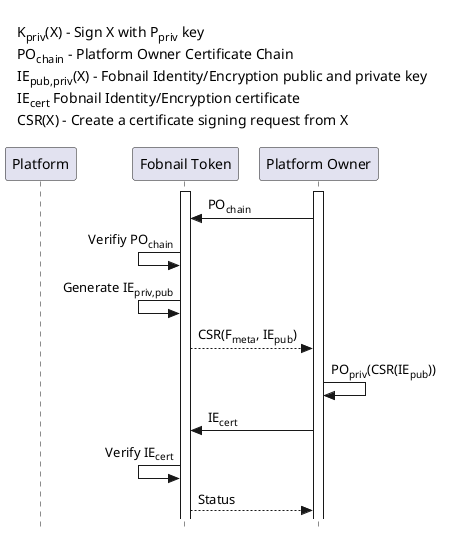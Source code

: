 @startuml Fobnail Token Provisioning

skinparam LegendBorderThickness 0
skinparam LegendBackgroundColor #white
skinparam style strictuml
participant "Platform"
participant "Fobnail Token" as FT
participant "Platform Owner" as PO

legend top left
    K<sub>priv</sub>(X) - Sign X with P<sub>priv</sub> key
    PO<sub>chain</sub> - Platform Owner Certificate Chain
    IE<sub>pub,priv</sub>(X) - Fobnail Identity/Encryption public and private key
    IE<sub>cert</sub> Fobnail Identity/Encryption certificate
    CSR(X) - Create a certificate signing request from X
endlegend

activate FT
activate PO

PO -> FT: PO<sub>chain</sub>
FT <- FT: Verifiy PO<sub>chain</sub>
FT <- FT: Generate IE<sub>priv,pub</sub>
FT --> PO: CSR(F<sub>meta</sub>, IE<sub>pub</sub>)
PO -> PO: PO<sub>priv</sub>(CSR(IE<sub>pub</sub>))
PO -> FT: IE<sub>cert</sub>
FT <- FT: Verify IE<sub>cert</sub>
FT --> PO: Status

@enduml
